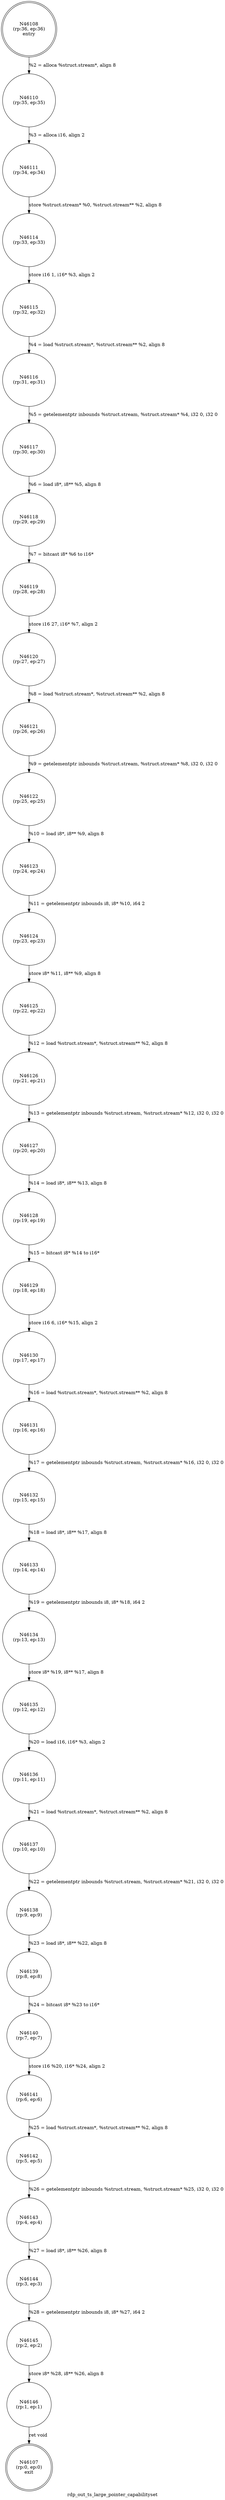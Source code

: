 digraph rdp_out_ts_large_pointer_capabilityset {
label="rdp_out_ts_large_pointer_capabilityset"
46107 [label="N46107\n(rp:0, ep:0)\nexit", shape="doublecircle"]
46108 [label="N46108\n(rp:36, ep:36)\nentry", shape="doublecircle"]
46108 -> 46110 [label="%2 = alloca %struct.stream*, align 8"]
46110 [label="N46110\n(rp:35, ep:35)", shape="circle"]
46110 -> 46111 [label="%3 = alloca i16, align 2"]
46111 [label="N46111\n(rp:34, ep:34)", shape="circle"]
46111 -> 46114 [label="store %struct.stream* %0, %struct.stream** %2, align 8"]
46114 [label="N46114\n(rp:33, ep:33)", shape="circle"]
46114 -> 46115 [label="store i16 1, i16* %3, align 2"]
46115 [label="N46115\n(rp:32, ep:32)", shape="circle"]
46115 -> 46116 [label="%4 = load %struct.stream*, %struct.stream** %2, align 8"]
46116 [label="N46116\n(rp:31, ep:31)", shape="circle"]
46116 -> 46117 [label="%5 = getelementptr inbounds %struct.stream, %struct.stream* %4, i32 0, i32 0"]
46117 [label="N46117\n(rp:30, ep:30)", shape="circle"]
46117 -> 46118 [label="%6 = load i8*, i8** %5, align 8"]
46118 [label="N46118\n(rp:29, ep:29)", shape="circle"]
46118 -> 46119 [label="%7 = bitcast i8* %6 to i16*"]
46119 [label="N46119\n(rp:28, ep:28)", shape="circle"]
46119 -> 46120 [label="store i16 27, i16* %7, align 2"]
46120 [label="N46120\n(rp:27, ep:27)", shape="circle"]
46120 -> 46121 [label="%8 = load %struct.stream*, %struct.stream** %2, align 8"]
46121 [label="N46121\n(rp:26, ep:26)", shape="circle"]
46121 -> 46122 [label="%9 = getelementptr inbounds %struct.stream, %struct.stream* %8, i32 0, i32 0"]
46122 [label="N46122\n(rp:25, ep:25)", shape="circle"]
46122 -> 46123 [label="%10 = load i8*, i8** %9, align 8"]
46123 [label="N46123\n(rp:24, ep:24)", shape="circle"]
46123 -> 46124 [label="%11 = getelementptr inbounds i8, i8* %10, i64 2"]
46124 [label="N46124\n(rp:23, ep:23)", shape="circle"]
46124 -> 46125 [label="store i8* %11, i8** %9, align 8"]
46125 [label="N46125\n(rp:22, ep:22)", shape="circle"]
46125 -> 46126 [label="%12 = load %struct.stream*, %struct.stream** %2, align 8"]
46126 [label="N46126\n(rp:21, ep:21)", shape="circle"]
46126 -> 46127 [label="%13 = getelementptr inbounds %struct.stream, %struct.stream* %12, i32 0, i32 0"]
46127 [label="N46127\n(rp:20, ep:20)", shape="circle"]
46127 -> 46128 [label="%14 = load i8*, i8** %13, align 8"]
46128 [label="N46128\n(rp:19, ep:19)", shape="circle"]
46128 -> 46129 [label="%15 = bitcast i8* %14 to i16*"]
46129 [label="N46129\n(rp:18, ep:18)", shape="circle"]
46129 -> 46130 [label="store i16 6, i16* %15, align 2"]
46130 [label="N46130\n(rp:17, ep:17)", shape="circle"]
46130 -> 46131 [label="%16 = load %struct.stream*, %struct.stream** %2, align 8"]
46131 [label="N46131\n(rp:16, ep:16)", shape="circle"]
46131 -> 46132 [label="%17 = getelementptr inbounds %struct.stream, %struct.stream* %16, i32 0, i32 0"]
46132 [label="N46132\n(rp:15, ep:15)", shape="circle"]
46132 -> 46133 [label="%18 = load i8*, i8** %17, align 8"]
46133 [label="N46133\n(rp:14, ep:14)", shape="circle"]
46133 -> 46134 [label="%19 = getelementptr inbounds i8, i8* %18, i64 2"]
46134 [label="N46134\n(rp:13, ep:13)", shape="circle"]
46134 -> 46135 [label="store i8* %19, i8** %17, align 8"]
46135 [label="N46135\n(rp:12, ep:12)", shape="circle"]
46135 -> 46136 [label="%20 = load i16, i16* %3, align 2"]
46136 [label="N46136\n(rp:11, ep:11)", shape="circle"]
46136 -> 46137 [label="%21 = load %struct.stream*, %struct.stream** %2, align 8"]
46137 [label="N46137\n(rp:10, ep:10)", shape="circle"]
46137 -> 46138 [label="%22 = getelementptr inbounds %struct.stream, %struct.stream* %21, i32 0, i32 0"]
46138 [label="N46138\n(rp:9, ep:9)", shape="circle"]
46138 -> 46139 [label="%23 = load i8*, i8** %22, align 8"]
46139 [label="N46139\n(rp:8, ep:8)", shape="circle"]
46139 -> 46140 [label="%24 = bitcast i8* %23 to i16*"]
46140 [label="N46140\n(rp:7, ep:7)", shape="circle"]
46140 -> 46141 [label="store i16 %20, i16* %24, align 2"]
46141 [label="N46141\n(rp:6, ep:6)", shape="circle"]
46141 -> 46142 [label="%25 = load %struct.stream*, %struct.stream** %2, align 8"]
46142 [label="N46142\n(rp:5, ep:5)", shape="circle"]
46142 -> 46143 [label="%26 = getelementptr inbounds %struct.stream, %struct.stream* %25, i32 0, i32 0"]
46143 [label="N46143\n(rp:4, ep:4)", shape="circle"]
46143 -> 46144 [label="%27 = load i8*, i8** %26, align 8"]
46144 [label="N46144\n(rp:3, ep:3)", shape="circle"]
46144 -> 46145 [label="%28 = getelementptr inbounds i8, i8* %27, i64 2"]
46145 [label="N46145\n(rp:2, ep:2)", shape="circle"]
46145 -> 46146 [label="store i8* %28, i8** %26, align 8"]
46146 [label="N46146\n(rp:1, ep:1)", shape="circle"]
46146 -> 46107 [label="ret void"]
}
